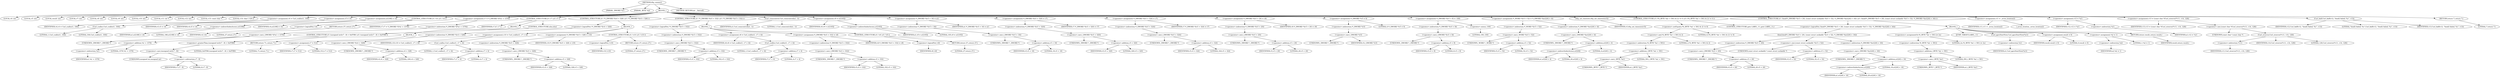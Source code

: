 digraph tftp_connect {  
"1000112" [label = "(METHOD,tftp_connect)" ]
"1000113" [label = "(PARAM,_DWORD *a1)" ]
"1000114" [label = "(PARAM,_BYTE *a2)" ]
"1000115" [label = "(BLOCK,,)" ]
"1000116" [label = "(LOCAL,v4: int)" ]
"1000117" [label = "(LOCAL,v5: int)" ]
"1000118" [label = "(LOCAL,result: int)" ]
"1000119" [label = "(LOCAL,v7: int)" ]
"1000120" [label = "(LOCAL,v8: int)" ]
"1000121" [label = "(LOCAL,v9: int)" ]
"1000122" [label = "(LOCAL,v10: int)" ]
"1000123" [label = "(LOCAL,v11: int *)" ]
"1000124" [label = "(LOCAL,v12: int)" ]
"1000125" [label = "(LOCAL,v13: const char *)" ]
"1000126" [label = "(LOCAL,v14: char [ 128 ])" ]
"1000127" [label = "(<operator>.assignment,v4 = Curl_ccalloc(1, 336))" ]
"1000128" [label = "(IDENTIFIER,v4,v4 = Curl_ccalloc(1, 336))" ]
"1000129" [label = "(Curl_ccalloc,Curl_ccalloc(1, 336))" ]
"1000130" [label = "(LITERAL,1,Curl_ccalloc(1, 336))" ]
"1000131" [label = "(LITERAL,336,Curl_ccalloc(1, 336))" ]
"1000132" [label = "(<operator>.assignment,v5 = v4)" ]
"1000133" [label = "(IDENTIFIER,v5,v5 = v4)" ]
"1000134" [label = "(IDENTIFIER,v4,v5 = v4)" ]
"1000135" [label = "(<operator>.assignment,a1[188] = v4)" ]
"1000136" [label = "(<operator>.indirectIndexAccess,a1[188])" ]
"1000137" [label = "(IDENTIFIER,a1,a1[188] = v4)" ]
"1000138" [label = "(LITERAL,188,a1[188] = v4)" ]
"1000139" [label = "(IDENTIFIER,v4,a1[188] = v4)" ]
"1000140" [label = "(CONTROL_STRUCTURE,if ( !v4 ),if ( !v4 ))" ]
"1000141" [label = "(<operator>.logicalNot,!v4)" ]
"1000142" [label = "(IDENTIFIER,v4,!v4)" ]
"1000143" [label = "(RETURN,return 27;,return 27;)" ]
"1000144" [label = "(LITERAL,27,return 27;)" ]
"1000145" [label = "(<operator>.assignment,v7 = *(_DWORD *)(*a1 + 1576))" ]
"1000146" [label = "(IDENTIFIER,v7,v7 = *(_DWORD *)(*a1 + 1576))" ]
"1000147" [label = "(<operator>.indirection,*(_DWORD *)(*a1 + 1576))" ]
"1000148" [label = "(<operator>.cast,(_DWORD *)(*a1 + 1576))" ]
"1000149" [label = "(UNKNOWN,_DWORD *,_DWORD *)" ]
"1000150" [label = "(<operator>.addition,*a1 + 1576)" ]
"1000151" [label = "(<operator>.indirection,*a1)" ]
"1000152" [label = "(IDENTIFIER,a1,*a1 + 1576)" ]
"1000153" [label = "(LITERAL,1576,*a1 + 1576)" ]
"1000154" [label = "(CONTROL_STRUCTURE,if ( v7 ),if ( v7 ))" ]
"1000155" [label = "(IDENTIFIER,v7,if ( v7 ))" ]
"1000156" [label = "(BLOCK,,)" ]
"1000157" [label = "(CONTROL_STRUCTURE,if ( (unsigned int)(v7 - 8) > 0xFFB0 ),if ( (unsigned int)(v7 - 8) > 0xFFB0 ))" ]
"1000158" [label = "(<operator>.greaterThan,(unsigned int)(v7 - 8) > 0xFFB0)" ]
"1000159" [label = "(<operator>.cast,(unsigned int)(v7 - 8))" ]
"1000160" [label = "(UNKNOWN,unsigned int,unsigned int)" ]
"1000161" [label = "(<operator>.subtraction,v7 - 8)" ]
"1000162" [label = "(IDENTIFIER,v7,v7 - 8)" ]
"1000163" [label = "(LITERAL,8,v7 - 8)" ]
"1000164" [label = "(LITERAL,0xFFB0,(unsigned int)(v7 - 8) > 0xFFB0)" ]
"1000165" [label = "(RETURN,return 71;,return 71;)" ]
"1000166" [label = "(LITERAL,71,return 71;)" ]
"1000167" [label = "(CONTROL_STRUCTURE,else,else)" ]
"1000168" [label = "(BLOCK,,)" ]
"1000169" [label = "(<operator>.assignment,v7 = 512)" ]
"1000170" [label = "(IDENTIFIER,v7,v7 = 512)" ]
"1000171" [label = "(LITERAL,512,v7 = 512)" ]
"1000172" [label = "(CONTROL_STRUCTURE,if ( !*(_DWORD *)(v4 + 328) ),if ( !*(_DWORD *)(v4 + 328) ))" ]
"1000173" [label = "(<operator>.logicalNot,!*(_DWORD *)(v4 + 328))" ]
"1000174" [label = "(<operator>.indirection,*(_DWORD *)(v4 + 328))" ]
"1000175" [label = "(<operator>.cast,(_DWORD *)(v4 + 328))" ]
"1000176" [label = "(UNKNOWN,_DWORD *,_DWORD *)" ]
"1000177" [label = "(<operator>.addition,v4 + 328)" ]
"1000178" [label = "(IDENTIFIER,v4,v4 + 328)" ]
"1000179" [label = "(LITERAL,328,v4 + 328)" ]
"1000180" [label = "(BLOCK,,)" ]
"1000181" [label = "(<operator>.assignment,v10 = Curl_ccalloc(1, v7 + 4))" ]
"1000182" [label = "(IDENTIFIER,v10,v10 = Curl_ccalloc(1, v7 + 4))" ]
"1000183" [label = "(Curl_ccalloc,Curl_ccalloc(1, v7 + 4))" ]
"1000184" [label = "(LITERAL,1,Curl_ccalloc(1, v7 + 4))" ]
"1000185" [label = "(<operator>.addition,v7 + 4)" ]
"1000186" [label = "(IDENTIFIER,v7,v7 + 4)" ]
"1000187" [label = "(LITERAL,4,v7 + 4)" ]
"1000188" [label = "(<operator>.assignment,*(_DWORD *)(v5 + 328) = v10)" ]
"1000189" [label = "(<operator>.indirection,*(_DWORD *)(v5 + 328))" ]
"1000190" [label = "(<operator>.cast,(_DWORD *)(v5 + 328))" ]
"1000191" [label = "(UNKNOWN,_DWORD *,_DWORD *)" ]
"1000192" [label = "(<operator>.addition,v5 + 328)" ]
"1000193" [label = "(IDENTIFIER,v5,v5 + 328)" ]
"1000194" [label = "(LITERAL,328,v5 + 328)" ]
"1000195" [label = "(IDENTIFIER,v10,*(_DWORD *)(v5 + 328) = v10)" ]
"1000196" [label = "(CONTROL_STRUCTURE,if ( !v10 ),if ( !v10 ))" ]
"1000197" [label = "(<operator>.logicalNot,!v10)" ]
"1000198" [label = "(IDENTIFIER,v10,!v10)" ]
"1000199" [label = "(RETURN,return 27;,return 27;)" ]
"1000200" [label = "(LITERAL,27,return 27;)" ]
"1000201" [label = "(CONTROL_STRUCTURE,if ( !*(_DWORD *)(v5 + 332) ),if ( !*(_DWORD *)(v5 + 332) ))" ]
"1000202" [label = "(<operator>.logicalNot,!*(_DWORD *)(v5 + 332))" ]
"1000203" [label = "(<operator>.indirection,*(_DWORD *)(v5 + 332))" ]
"1000204" [label = "(<operator>.cast,(_DWORD *)(v5 + 332))" ]
"1000205" [label = "(UNKNOWN,_DWORD *,_DWORD *)" ]
"1000206" [label = "(<operator>.addition,v5 + 332)" ]
"1000207" [label = "(IDENTIFIER,v5,v5 + 332)" ]
"1000208" [label = "(LITERAL,332,v5 + 332)" ]
"1000209" [label = "(BLOCK,,)" ]
"1000210" [label = "(<operator>.assignment,v8 = Curl_ccalloc(1, v7 + 4))" ]
"1000211" [label = "(IDENTIFIER,v8,v8 = Curl_ccalloc(1, v7 + 4))" ]
"1000212" [label = "(Curl_ccalloc,Curl_ccalloc(1, v7 + 4))" ]
"1000213" [label = "(LITERAL,1,Curl_ccalloc(1, v7 + 4))" ]
"1000214" [label = "(<operator>.addition,v7 + 4)" ]
"1000215" [label = "(IDENTIFIER,v7,v7 + 4)" ]
"1000216" [label = "(LITERAL,4,v7 + 4)" ]
"1000217" [label = "(<operator>.assignment,*(_DWORD *)(v5 + 332) = v8)" ]
"1000218" [label = "(<operator>.indirection,*(_DWORD *)(v5 + 332))" ]
"1000219" [label = "(<operator>.cast,(_DWORD *)(v5 + 332))" ]
"1000220" [label = "(UNKNOWN,_DWORD *,_DWORD *)" ]
"1000221" [label = "(<operator>.addition,v5 + 332)" ]
"1000222" [label = "(IDENTIFIER,v5,v5 + 332)" ]
"1000223" [label = "(LITERAL,332,v5 + 332)" ]
"1000224" [label = "(IDENTIFIER,v8,*(_DWORD *)(v5 + 332) = v8)" ]
"1000225" [label = "(CONTROL_STRUCTURE,if ( !v8 ),if ( !v8 ))" ]
"1000226" [label = "(<operator>.logicalNot,!v8)" ]
"1000227" [label = "(IDENTIFIER,v8,!v8)" ]
"1000228" [label = "(RETURN,return 27;,return 27;)" ]
"1000229" [label = "(LITERAL,27,return 27;)" ]
"1000230" [label = "(Curl_conncontrol,Curl_conncontrol(a1, 1))" ]
"1000231" [label = "(IDENTIFIER,a1,Curl_conncontrol(a1, 1))" ]
"1000232" [label = "(LITERAL,1,Curl_conncontrol(a1, 1))" ]
"1000233" [label = "(<operator>.assignment,v9 = a1[105])" ]
"1000234" [label = "(IDENTIFIER,v9,v9 = a1[105])" ]
"1000235" [label = "(<operator>.indirectIndexAccess,a1[105])" ]
"1000236" [label = "(IDENTIFIER,a1,v9 = a1[105])" ]
"1000237" [label = "(LITERAL,105,v9 = a1[105])" ]
"1000238" [label = "(<operator>.assignment,*(_DWORD *)(v5 + 16) = a1)" ]
"1000239" [label = "(<operator>.indirection,*(_DWORD *)(v5 + 16))" ]
"1000240" [label = "(<operator>.cast,(_DWORD *)(v5 + 16))" ]
"1000241" [label = "(UNKNOWN,_DWORD *,_DWORD *)" ]
"1000242" [label = "(<operator>.addition,v5 + 16)" ]
"1000243" [label = "(IDENTIFIER,v5,v5 + 16)" ]
"1000244" [label = "(LITERAL,16,v5 + 16)" ]
"1000245" [label = "(IDENTIFIER,a1,*(_DWORD *)(v5 + 16) = a1)" ]
"1000246" [label = "(<operator>.assignment,*(_DWORD *)(v5 + 320) = v7)" ]
"1000247" [label = "(<operator>.indirection,*(_DWORD *)(v5 + 320))" ]
"1000248" [label = "(<operator>.cast,(_DWORD *)(v5 + 320))" ]
"1000249" [label = "(UNKNOWN,_DWORD *,_DWORD *)" ]
"1000250" [label = "(<operator>.addition,v5 + 320)" ]
"1000251" [label = "(IDENTIFIER,v5,v5 + 320)" ]
"1000252" [label = "(LITERAL,320,v5 + 320)" ]
"1000253" [label = "(IDENTIFIER,v7,*(_DWORD *)(v5 + 320) = v7)" ]
"1000254" [label = "(<operator>.assignment,*(_DWORD *)(v5 + 324) = v7)" ]
"1000255" [label = "(<operator>.indirection,*(_DWORD *)(v5 + 324))" ]
"1000256" [label = "(<operator>.cast,(_DWORD *)(v5 + 324))" ]
"1000257" [label = "(UNKNOWN,_DWORD *,_DWORD *)" ]
"1000258" [label = "(<operator>.addition,v5 + 324)" ]
"1000259" [label = "(IDENTIFIER,v5,v5 + 324)" ]
"1000260" [label = "(LITERAL,324,v5 + 324)" ]
"1000261" [label = "(IDENTIFIER,v7,*(_DWORD *)(v5 + 324) = v7)" ]
"1000262" [label = "(<operator>.assignment,*(_DWORD *)(v5 + 20) = v9)" ]
"1000263" [label = "(<operator>.indirection,*(_DWORD *)(v5 + 20))" ]
"1000264" [label = "(<operator>.cast,(_DWORD *)(v5 + 20))" ]
"1000265" [label = "(UNKNOWN,_DWORD *,_DWORD *)" ]
"1000266" [label = "(<operator>.addition,v5 + 20)" ]
"1000267" [label = "(IDENTIFIER,v5,v5 + 20)" ]
"1000268" [label = "(LITERAL,20,v5 + 20)" ]
"1000269" [label = "(IDENTIFIER,v9,*(_DWORD *)(v5 + 20) = v9)" ]
"1000270" [label = "(<operator>.assignment,*(_DWORD *)v5 = 0)" ]
"1000271" [label = "(<operator>.indirection,*(_DWORD *)v5)" ]
"1000272" [label = "(<operator>.cast,(_DWORD *)v5)" ]
"1000273" [label = "(UNKNOWN,_DWORD *,_DWORD *)" ]
"1000274" [label = "(IDENTIFIER,v5,(_DWORD *)v5)" ]
"1000275" [label = "(LITERAL,0,*(_DWORD *)v5 = 0)" ]
"1000276" [label = "(<operator>.assignment,*(_DWORD *)(v5 + 8) = -100)" ]
"1000277" [label = "(<operator>.indirection,*(_DWORD *)(v5 + 8))" ]
"1000278" [label = "(<operator>.cast,(_DWORD *)(v5 + 8))" ]
"1000279" [label = "(UNKNOWN,_DWORD *,_DWORD *)" ]
"1000280" [label = "(<operator>.addition,v5 + 8)" ]
"1000281" [label = "(IDENTIFIER,v5,v5 + 8)" ]
"1000282" [label = "(LITERAL,8,v5 + 8)" ]
"1000283" [label = "(<operator>.minus,-100)" ]
"1000284" [label = "(LITERAL,100,-100)" ]
"1000285" [label = "(<operator>.assignment,*(_WORD *)(v5 + 52) = *(_DWORD *)(a1[20] + 4))" ]
"1000286" [label = "(<operator>.indirection,*(_WORD *)(v5 + 52))" ]
"1000287" [label = "(<operator>.cast,(_WORD *)(v5 + 52))" ]
"1000288" [label = "(UNKNOWN,_WORD *,_WORD *)" ]
"1000289" [label = "(<operator>.addition,v5 + 52)" ]
"1000290" [label = "(IDENTIFIER,v5,v5 + 52)" ]
"1000291" [label = "(LITERAL,52,v5 + 52)" ]
"1000292" [label = "(<operator>.indirection,*(_DWORD *)(a1[20] + 4))" ]
"1000293" [label = "(<operator>.cast,(_DWORD *)(a1[20] + 4))" ]
"1000294" [label = "(UNKNOWN,_DWORD *,_DWORD *)" ]
"1000295" [label = "(<operator>.addition,a1[20] + 4)" ]
"1000296" [label = "(<operator>.indirectIndexAccess,a1[20])" ]
"1000297" [label = "(IDENTIFIER,a1,a1[20] + 4)" ]
"1000298" [label = "(LITERAL,20,a1[20] + 4)" ]
"1000299" [label = "(LITERAL,4,a1[20] + 4)" ]
"1000300" [label = "(tftp_set_timeouts,tftp_set_timeouts(v5))" ]
"1000301" [label = "(IDENTIFIER,v5,tftp_set_timeouts(v5))" ]
"1000302" [label = "(CONTROL_STRUCTURE,if ( (*((_BYTE *)a1 + 591) & 2) != 0 ),if ( (*((_BYTE *)a1 + 591) & 2) != 0 ))" ]
"1000303" [label = "(<operator>.notEquals,(*((_BYTE *)a1 + 591) & 2) != 0)" ]
"1000304" [label = "(<operator>.and,*((_BYTE *)a1 + 591) & 2)" ]
"1000305" [label = "(<operator>.indirection,*((_BYTE *)a1 + 591))" ]
"1000306" [label = "(<operator>.addition,(_BYTE *)a1 + 591)" ]
"1000307" [label = "(<operator>.cast,(_BYTE *)a1)" ]
"1000308" [label = "(UNKNOWN,_BYTE *,_BYTE *)" ]
"1000309" [label = "(IDENTIFIER,a1,(_BYTE *)a1)" ]
"1000310" [label = "(LITERAL,591,(_BYTE *)a1 + 591)" ]
"1000311" [label = "(LITERAL,2,*((_BYTE *)a1 + 591) & 2)" ]
"1000312" [label = "(LITERAL,0,(*((_BYTE *)a1 + 591) & 2) != 0)" ]
"1000313" [label = "(CONTROL_STRUCTURE,goto LABEL_11;,goto LABEL_11;)" ]
"1000314" [label = "(CONTROL_STRUCTURE,if ( !bind(*(_DWORD *)(v5 + 20), (const struct sockaddr *)(v5 + 52), *(_DWORD *)(a1[20] + 16)) ),if ( !bind(*(_DWORD *)(v5 + 20), (const struct sockaddr *)(v5 + 52), *(_DWORD *)(a1[20] + 16)) ))" ]
"1000315" [label = "(<operator>.logicalNot,!bind(*(_DWORD *)(v5 + 20), (const struct sockaddr *)(v5 + 52), *(_DWORD *)(a1[20] + 16)))" ]
"1000316" [label = "(bind,bind(*(_DWORD *)(v5 + 20), (const struct sockaddr *)(v5 + 52), *(_DWORD *)(a1[20] + 16)))" ]
"1000317" [label = "(<operator>.indirection,*(_DWORD *)(v5 + 20))" ]
"1000318" [label = "(<operator>.cast,(_DWORD *)(v5 + 20))" ]
"1000319" [label = "(UNKNOWN,_DWORD *,_DWORD *)" ]
"1000320" [label = "(<operator>.addition,v5 + 20)" ]
"1000321" [label = "(IDENTIFIER,v5,v5 + 20)" ]
"1000322" [label = "(LITERAL,20,v5 + 20)" ]
"1000323" [label = "(<operator>.cast,(const struct sockaddr *)(v5 + 52))" ]
"1000324" [label = "(UNKNOWN,const struct sockaddr *,const struct sockaddr *)" ]
"1000325" [label = "(<operator>.addition,v5 + 52)" ]
"1000326" [label = "(IDENTIFIER,v5,v5 + 52)" ]
"1000327" [label = "(LITERAL,52,v5 + 52)" ]
"1000328" [label = "(<operator>.indirection,*(_DWORD *)(a1[20] + 16))" ]
"1000329" [label = "(<operator>.cast,(_DWORD *)(a1[20] + 16))" ]
"1000330" [label = "(UNKNOWN,_DWORD *,_DWORD *)" ]
"1000331" [label = "(<operator>.addition,a1[20] + 16)" ]
"1000332" [label = "(<operator>.indirectIndexAccess,a1[20])" ]
"1000333" [label = "(IDENTIFIER,a1,a1[20] + 16)" ]
"1000334" [label = "(LITERAL,20,a1[20] + 16)" ]
"1000335" [label = "(LITERAL,16,a1[20] + 16)" ]
"1000336" [label = "(BLOCK,,)" ]
"1000337" [label = "(<operators>.assignmentOr,*((_BYTE *)a1 + 591) |= 2u)" ]
"1000338" [label = "(<operator>.indirection,*((_BYTE *)a1 + 591))" ]
"1000339" [label = "(<operator>.addition,(_BYTE *)a1 + 591)" ]
"1000340" [label = "(<operator>.cast,(_BYTE *)a1)" ]
"1000341" [label = "(UNKNOWN,_BYTE *,_BYTE *)" ]
"1000342" [label = "(IDENTIFIER,a1,(_BYTE *)a1)" ]
"1000343" [label = "(LITERAL,591,(_BYTE *)a1 + 591)" ]
"1000344" [label = "(LITERAL,2u,*((_BYTE *)a1 + 591) |= 2u)" ]
"1000345" [label = "(JUMP_TARGET,LABEL_11)" ]
"1000346" [label = "(Curl_pgrsStartNow,Curl_pgrsStartNow(*a1))" ]
"1000347" [label = "(<operator>.indirection,*a1)" ]
"1000348" [label = "(IDENTIFIER,a1,Curl_pgrsStartNow(*a1))" ]
"1000349" [label = "(<operator>.assignment,result = 0)" ]
"1000350" [label = "(IDENTIFIER,result,result = 0)" ]
"1000351" [label = "(LITERAL,0,result = 0)" ]
"1000352" [label = "(<operator>.assignment,*a2 = 1)" ]
"1000353" [label = "(<operator>.indirection,*a2)" ]
"1000354" [label = "(IDENTIFIER,a2,*a2 = 1)" ]
"1000355" [label = "(LITERAL,1,*a2 = 1)" ]
"1000356" [label = "(RETURN,return result;,return result;)" ]
"1000357" [label = "(IDENTIFIER,result,return result;)" ]
"1000358" [label = "(<operator>.assignment,v11 = _errno_location())" ]
"1000359" [label = "(IDENTIFIER,v11,v11 = _errno_location())" ]
"1000360" [label = "(_errno_location,_errno_location())" ]
"1000361" [label = "(<operator>.assignment,v12 = *a1)" ]
"1000362" [label = "(IDENTIFIER,v12,v12 = *a1)" ]
"1000363" [label = "(<operator>.indirection,*a1)" ]
"1000364" [label = "(IDENTIFIER,a1,v12 = *a1)" ]
"1000365" [label = "(<operator>.assignment,v13 = (const char *)Curl_strerror(*v11, v14, 128))" ]
"1000366" [label = "(IDENTIFIER,v13,v13 = (const char *)Curl_strerror(*v11, v14, 128))" ]
"1000367" [label = "(<operator>.cast,(const char *)Curl_strerror(*v11, v14, 128))" ]
"1000368" [label = "(UNKNOWN,const char *,const char *)" ]
"1000369" [label = "(Curl_strerror,Curl_strerror(*v11, v14, 128))" ]
"1000370" [label = "(<operator>.indirection,*v11)" ]
"1000371" [label = "(IDENTIFIER,v11,Curl_strerror(*v11, v14, 128))" ]
"1000372" [label = "(IDENTIFIER,v14,Curl_strerror(*v11, v14, 128))" ]
"1000373" [label = "(LITERAL,128,Curl_strerror(*v11, v14, 128))" ]
"1000374" [label = "(Curl_failf,Curl_failf(v12, \"bind() failed; %s\", v13))" ]
"1000375" [label = "(IDENTIFIER,v12,Curl_failf(v12, \"bind() failed; %s\", v13))" ]
"1000376" [label = "(LITERAL,\"bind() failed; %s\",Curl_failf(v12, \"bind() failed; %s\", v13))" ]
"1000377" [label = "(IDENTIFIER,v13,Curl_failf(v12, \"bind() failed; %s\", v13))" ]
"1000378" [label = "(RETURN,return 7;,return 7;)" ]
"1000379" [label = "(LITERAL,7,return 7;)" ]
"1000380" [label = "(METHOD_RETURN,int __fastcall)" ]
  "1000112" -> "1000113" 
  "1000112" -> "1000114" 
  "1000112" -> "1000115" 
  "1000112" -> "1000380" 
  "1000115" -> "1000116" 
  "1000115" -> "1000117" 
  "1000115" -> "1000118" 
  "1000115" -> "1000119" 
  "1000115" -> "1000120" 
  "1000115" -> "1000121" 
  "1000115" -> "1000122" 
  "1000115" -> "1000123" 
  "1000115" -> "1000124" 
  "1000115" -> "1000125" 
  "1000115" -> "1000126" 
  "1000115" -> "1000127" 
  "1000115" -> "1000132" 
  "1000115" -> "1000135" 
  "1000115" -> "1000140" 
  "1000115" -> "1000145" 
  "1000115" -> "1000154" 
  "1000115" -> "1000172" 
  "1000115" -> "1000201" 
  "1000115" -> "1000230" 
  "1000115" -> "1000233" 
  "1000115" -> "1000238" 
  "1000115" -> "1000246" 
  "1000115" -> "1000254" 
  "1000115" -> "1000262" 
  "1000115" -> "1000270" 
  "1000115" -> "1000276" 
  "1000115" -> "1000285" 
  "1000115" -> "1000300" 
  "1000115" -> "1000302" 
  "1000115" -> "1000314" 
  "1000115" -> "1000358" 
  "1000115" -> "1000361" 
  "1000115" -> "1000365" 
  "1000115" -> "1000374" 
  "1000115" -> "1000378" 
  "1000127" -> "1000128" 
  "1000127" -> "1000129" 
  "1000129" -> "1000130" 
  "1000129" -> "1000131" 
  "1000132" -> "1000133" 
  "1000132" -> "1000134" 
  "1000135" -> "1000136" 
  "1000135" -> "1000139" 
  "1000136" -> "1000137" 
  "1000136" -> "1000138" 
  "1000140" -> "1000141" 
  "1000140" -> "1000143" 
  "1000141" -> "1000142" 
  "1000143" -> "1000144" 
  "1000145" -> "1000146" 
  "1000145" -> "1000147" 
  "1000147" -> "1000148" 
  "1000148" -> "1000149" 
  "1000148" -> "1000150" 
  "1000150" -> "1000151" 
  "1000150" -> "1000153" 
  "1000151" -> "1000152" 
  "1000154" -> "1000155" 
  "1000154" -> "1000156" 
  "1000154" -> "1000167" 
  "1000156" -> "1000157" 
  "1000157" -> "1000158" 
  "1000157" -> "1000165" 
  "1000158" -> "1000159" 
  "1000158" -> "1000164" 
  "1000159" -> "1000160" 
  "1000159" -> "1000161" 
  "1000161" -> "1000162" 
  "1000161" -> "1000163" 
  "1000165" -> "1000166" 
  "1000167" -> "1000168" 
  "1000168" -> "1000169" 
  "1000169" -> "1000170" 
  "1000169" -> "1000171" 
  "1000172" -> "1000173" 
  "1000172" -> "1000180" 
  "1000173" -> "1000174" 
  "1000174" -> "1000175" 
  "1000175" -> "1000176" 
  "1000175" -> "1000177" 
  "1000177" -> "1000178" 
  "1000177" -> "1000179" 
  "1000180" -> "1000181" 
  "1000180" -> "1000188" 
  "1000180" -> "1000196" 
  "1000181" -> "1000182" 
  "1000181" -> "1000183" 
  "1000183" -> "1000184" 
  "1000183" -> "1000185" 
  "1000185" -> "1000186" 
  "1000185" -> "1000187" 
  "1000188" -> "1000189" 
  "1000188" -> "1000195" 
  "1000189" -> "1000190" 
  "1000190" -> "1000191" 
  "1000190" -> "1000192" 
  "1000192" -> "1000193" 
  "1000192" -> "1000194" 
  "1000196" -> "1000197" 
  "1000196" -> "1000199" 
  "1000197" -> "1000198" 
  "1000199" -> "1000200" 
  "1000201" -> "1000202" 
  "1000201" -> "1000209" 
  "1000202" -> "1000203" 
  "1000203" -> "1000204" 
  "1000204" -> "1000205" 
  "1000204" -> "1000206" 
  "1000206" -> "1000207" 
  "1000206" -> "1000208" 
  "1000209" -> "1000210" 
  "1000209" -> "1000217" 
  "1000209" -> "1000225" 
  "1000210" -> "1000211" 
  "1000210" -> "1000212" 
  "1000212" -> "1000213" 
  "1000212" -> "1000214" 
  "1000214" -> "1000215" 
  "1000214" -> "1000216" 
  "1000217" -> "1000218" 
  "1000217" -> "1000224" 
  "1000218" -> "1000219" 
  "1000219" -> "1000220" 
  "1000219" -> "1000221" 
  "1000221" -> "1000222" 
  "1000221" -> "1000223" 
  "1000225" -> "1000226" 
  "1000225" -> "1000228" 
  "1000226" -> "1000227" 
  "1000228" -> "1000229" 
  "1000230" -> "1000231" 
  "1000230" -> "1000232" 
  "1000233" -> "1000234" 
  "1000233" -> "1000235" 
  "1000235" -> "1000236" 
  "1000235" -> "1000237" 
  "1000238" -> "1000239" 
  "1000238" -> "1000245" 
  "1000239" -> "1000240" 
  "1000240" -> "1000241" 
  "1000240" -> "1000242" 
  "1000242" -> "1000243" 
  "1000242" -> "1000244" 
  "1000246" -> "1000247" 
  "1000246" -> "1000253" 
  "1000247" -> "1000248" 
  "1000248" -> "1000249" 
  "1000248" -> "1000250" 
  "1000250" -> "1000251" 
  "1000250" -> "1000252" 
  "1000254" -> "1000255" 
  "1000254" -> "1000261" 
  "1000255" -> "1000256" 
  "1000256" -> "1000257" 
  "1000256" -> "1000258" 
  "1000258" -> "1000259" 
  "1000258" -> "1000260" 
  "1000262" -> "1000263" 
  "1000262" -> "1000269" 
  "1000263" -> "1000264" 
  "1000264" -> "1000265" 
  "1000264" -> "1000266" 
  "1000266" -> "1000267" 
  "1000266" -> "1000268" 
  "1000270" -> "1000271" 
  "1000270" -> "1000275" 
  "1000271" -> "1000272" 
  "1000272" -> "1000273" 
  "1000272" -> "1000274" 
  "1000276" -> "1000277" 
  "1000276" -> "1000283" 
  "1000277" -> "1000278" 
  "1000278" -> "1000279" 
  "1000278" -> "1000280" 
  "1000280" -> "1000281" 
  "1000280" -> "1000282" 
  "1000283" -> "1000284" 
  "1000285" -> "1000286" 
  "1000285" -> "1000292" 
  "1000286" -> "1000287" 
  "1000287" -> "1000288" 
  "1000287" -> "1000289" 
  "1000289" -> "1000290" 
  "1000289" -> "1000291" 
  "1000292" -> "1000293" 
  "1000293" -> "1000294" 
  "1000293" -> "1000295" 
  "1000295" -> "1000296" 
  "1000295" -> "1000299" 
  "1000296" -> "1000297" 
  "1000296" -> "1000298" 
  "1000300" -> "1000301" 
  "1000302" -> "1000303" 
  "1000302" -> "1000313" 
  "1000303" -> "1000304" 
  "1000303" -> "1000312" 
  "1000304" -> "1000305" 
  "1000304" -> "1000311" 
  "1000305" -> "1000306" 
  "1000306" -> "1000307" 
  "1000306" -> "1000310" 
  "1000307" -> "1000308" 
  "1000307" -> "1000309" 
  "1000314" -> "1000315" 
  "1000314" -> "1000336" 
  "1000315" -> "1000316" 
  "1000316" -> "1000317" 
  "1000316" -> "1000323" 
  "1000316" -> "1000328" 
  "1000317" -> "1000318" 
  "1000318" -> "1000319" 
  "1000318" -> "1000320" 
  "1000320" -> "1000321" 
  "1000320" -> "1000322" 
  "1000323" -> "1000324" 
  "1000323" -> "1000325" 
  "1000325" -> "1000326" 
  "1000325" -> "1000327" 
  "1000328" -> "1000329" 
  "1000329" -> "1000330" 
  "1000329" -> "1000331" 
  "1000331" -> "1000332" 
  "1000331" -> "1000335" 
  "1000332" -> "1000333" 
  "1000332" -> "1000334" 
  "1000336" -> "1000337" 
  "1000336" -> "1000345" 
  "1000336" -> "1000346" 
  "1000336" -> "1000349" 
  "1000336" -> "1000352" 
  "1000336" -> "1000356" 
  "1000337" -> "1000338" 
  "1000337" -> "1000344" 
  "1000338" -> "1000339" 
  "1000339" -> "1000340" 
  "1000339" -> "1000343" 
  "1000340" -> "1000341" 
  "1000340" -> "1000342" 
  "1000346" -> "1000347" 
  "1000347" -> "1000348" 
  "1000349" -> "1000350" 
  "1000349" -> "1000351" 
  "1000352" -> "1000353" 
  "1000352" -> "1000355" 
  "1000353" -> "1000354" 
  "1000356" -> "1000357" 
  "1000358" -> "1000359" 
  "1000358" -> "1000360" 
  "1000361" -> "1000362" 
  "1000361" -> "1000363" 
  "1000363" -> "1000364" 
  "1000365" -> "1000366" 
  "1000365" -> "1000367" 
  "1000367" -> "1000368" 
  "1000367" -> "1000369" 
  "1000369" -> "1000370" 
  "1000369" -> "1000372" 
  "1000369" -> "1000373" 
  "1000370" -> "1000371" 
  "1000374" -> "1000375" 
  "1000374" -> "1000376" 
  "1000374" -> "1000377" 
  "1000378" -> "1000379" 
}
